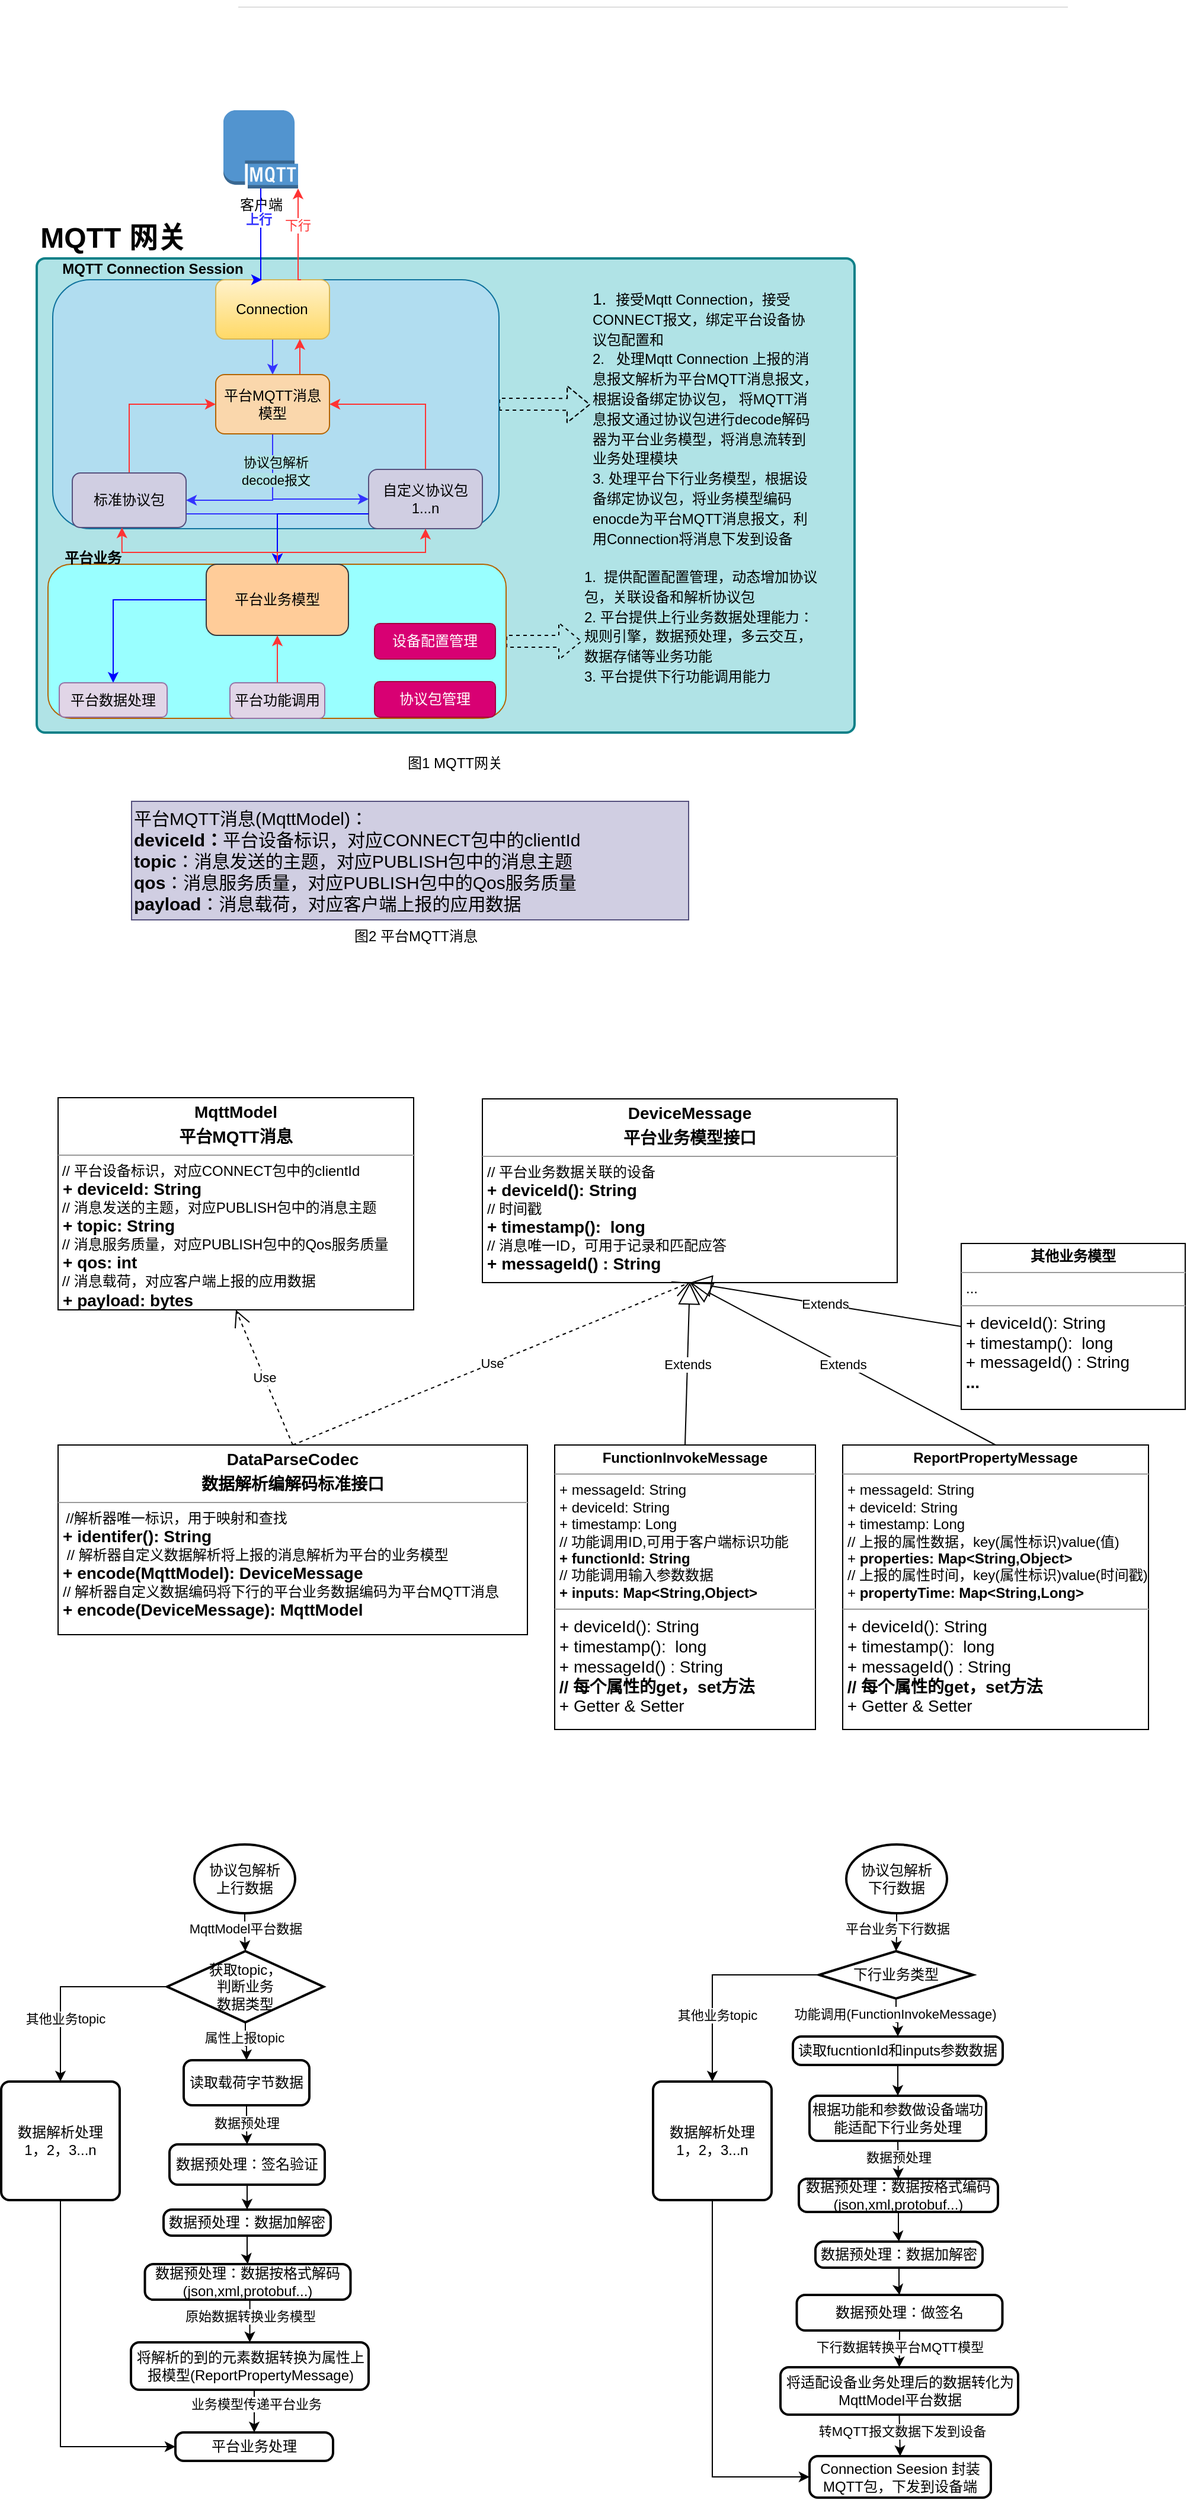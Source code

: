 <mxfile version="21.6.2" type="github">
  <diagram id="iBte2pI2jz2rYQuNefFY" name="第 1 页">
    <mxGraphModel dx="1257" dy="648" grid="1" gridSize="10" guides="1" tooltips="1" connect="1" arrows="1" fold="1" page="1" pageScale="1" pageWidth="827" pageHeight="1169" math="0" shadow="0">
      <root>
        <mxCell id="0" />
        <mxCell id="1" parent="0" />
        <mxCell id="woK0yzQSYLWEiJonhJk_-3" value="客户端" style="outlineConnect=0;dashed=0;verticalLabelPosition=bottom;verticalAlign=top;align=center;html=1;shape=mxgraph.aws3.mqtt_protocol;fillColor=#5294CF;gradientColor=none;" parent="1" vertex="1">
          <mxGeometry x="417.5" y="327" width="63" height="66" as="geometry" />
        </mxCell>
        <mxCell id="woK0yzQSYLWEiJonhJk_-5" value="" style="rounded=1;whiteSpace=wrap;html=1;absoluteArcSize=1;arcSize=14;strokeWidth=2;fillColor=#b0e3e6;strokeColor=#0e8088;" parent="1" vertex="1">
          <mxGeometry x="260" y="452" width="690" height="400" as="geometry" />
        </mxCell>
        <mxCell id="woK0yzQSYLWEiJonhJk_-6" value="&lt;b&gt;&lt;font style=&quot;font-size: 24px;&quot;&gt;MQTT 网关&lt;/font&gt;&lt;/b&gt;" style="text;html=1;strokeColor=none;fillColor=none;align=center;verticalAlign=middle;whiteSpace=wrap;rounded=0;" parent="1" vertex="1">
          <mxGeometry x="249" y="417" width="151" height="35" as="geometry" />
        </mxCell>
        <mxCell id="woK0yzQSYLWEiJonhJk_-31" style="edgeStyle=orthogonalEdgeStyle;rounded=0;orthogonalLoop=1;jettySize=auto;html=1;entryX=0;entryY=0.5;entryDx=0;entryDy=0;shape=flexArrow;dashed=1;exitX=1;exitY=0.5;exitDx=0;exitDy=0;" parent="1" source="woK0yzQSYLWEiJonhJk_-7" target="woK0yzQSYLWEiJonhJk_-26" edge="1">
          <mxGeometry relative="1" as="geometry" />
        </mxCell>
        <mxCell id="woK0yzQSYLWEiJonhJk_-7" value="" style="rounded=1;whiteSpace=wrap;html=1;fillColor=#b1ddf0;strokeColor=#10739e;" parent="1" vertex="1">
          <mxGeometry x="273.5" y="470" width="376.5" height="210" as="geometry" />
        </mxCell>
        <mxCell id="woK0yzQSYLWEiJonhJk_-9" value="&lt;b&gt;MQTT Connection Session&lt;/b&gt;" style="text;html=1;strokeColor=none;fillColor=none;align=center;verticalAlign=middle;whiteSpace=wrap;rounded=0;" parent="1" vertex="1">
          <mxGeometry x="278" y="446" width="160" height="29" as="geometry" />
        </mxCell>
        <mxCell id="woK0yzQSYLWEiJonhJk_-37" style="edgeStyle=orthogonalEdgeStyle;rounded=0;orthogonalLoop=1;jettySize=auto;html=1;entryX=0.5;entryY=0;entryDx=0;entryDy=0;strokeColor=#3333FF;" parent="1" source="woK0yzQSYLWEiJonhJk_-10" target="woK0yzQSYLWEiJonhJk_-35" edge="1">
          <mxGeometry relative="1" as="geometry" />
        </mxCell>
        <mxCell id="woK0yzQSYLWEiJonhJk_-10" value="" style="rounded=1;whiteSpace=wrap;html=1;fillColor=#fff2cc;strokeColor=#d6b656;gradientColor=#ffd966;" parent="1" vertex="1">
          <mxGeometry x="411" y="470" width="96" height="50" as="geometry" />
        </mxCell>
        <mxCell id="woK0yzQSYLWEiJonhJk_-72" style="edgeStyle=orthogonalEdgeStyle;rounded=0;orthogonalLoop=1;jettySize=auto;html=1;entryX=1;entryY=1;entryDx=0;entryDy=0;entryPerimeter=0;strokeColor=#FF3333;exitX=0.75;exitY=0;exitDx=0;exitDy=0;" parent="1" source="woK0yzQSYLWEiJonhJk_-10" target="woK0yzQSYLWEiJonhJk_-3" edge="1">
          <mxGeometry relative="1" as="geometry">
            <Array as="points">
              <mxPoint x="480" y="470" />
            </Array>
          </mxGeometry>
        </mxCell>
        <mxCell id="QxR6OnLQPa4rLAfjmDMy-38" value="&lt;font color=&quot;#ff3333&quot;&gt;下行&lt;/font&gt;" style="edgeLabel;html=1;align=center;verticalAlign=middle;resizable=0;points=[];" vertex="1" connectable="0" parent="woK0yzQSYLWEiJonhJk_-72">
          <mxGeometry x="0.245" y="2" relative="1" as="geometry">
            <mxPoint x="1" y="1" as="offset" />
          </mxGeometry>
        </mxCell>
        <mxCell id="woK0yzQSYLWEiJonhJk_-11" value="Connection" style="text;html=1;strokeColor=none;fillColor=none;align=center;verticalAlign=middle;whiteSpace=wrap;rounded=0;" parent="1" vertex="1">
          <mxGeometry x="417.5" y="480" width="81" height="30" as="geometry" />
        </mxCell>
        <mxCell id="woK0yzQSYLWEiJonhJk_-13" style="edgeStyle=orthogonalEdgeStyle;rounded=0;orthogonalLoop=1;jettySize=auto;html=1;strokeColor=#0000FF;" parent="1" source="woK0yzQSYLWEiJonhJk_-3" edge="1">
          <mxGeometry relative="1" as="geometry">
            <mxPoint x="450" y="470" as="targetPoint" />
            <Array as="points">
              <mxPoint x="449" y="440" />
              <mxPoint x="449" y="440" />
            </Array>
          </mxGeometry>
        </mxCell>
        <mxCell id="woK0yzQSYLWEiJonhJk_-14" value="&lt;b&gt;&lt;font color=&quot;#3333ff&quot;&gt;上行&lt;/font&gt;&lt;/b&gt;" style="edgeLabel;html=1;align=center;verticalAlign=middle;resizable=0;points=[];" parent="woK0yzQSYLWEiJonhJk_-13" vertex="1" connectable="0">
          <mxGeometry x="-0.337" y="-2" relative="1" as="geometry">
            <mxPoint as="offset" />
          </mxGeometry>
        </mxCell>
        <mxCell id="woK0yzQSYLWEiJonhJk_-51" style="edgeStyle=orthogonalEdgeStyle;rounded=0;orthogonalLoop=1;jettySize=auto;html=1;exitX=1;exitY=0.75;exitDx=0;exitDy=0;strokeColor=#3333FF;entryX=0.5;entryY=0;entryDx=0;entryDy=0;" parent="1" source="woK0yzQSYLWEiJonhJk_-15" target="woK0yzQSYLWEiJonhJk_-55" edge="1">
          <mxGeometry relative="1" as="geometry">
            <mxPoint x="470" y="710" as="targetPoint" />
          </mxGeometry>
        </mxCell>
        <mxCell id="woK0yzQSYLWEiJonhJk_-69" style="edgeStyle=orthogonalEdgeStyle;rounded=0;orthogonalLoop=1;jettySize=auto;html=1;entryX=0;entryY=0.5;entryDx=0;entryDy=0;exitX=0.5;exitY=0;exitDx=0;exitDy=0;strokeColor=#FF3333;" parent="1" source="woK0yzQSYLWEiJonhJk_-15" target="woK0yzQSYLWEiJonhJk_-35" edge="1">
          <mxGeometry relative="1" as="geometry" />
        </mxCell>
        <mxCell id="woK0yzQSYLWEiJonhJk_-15" value="标准协议包" style="rounded=1;whiteSpace=wrap;html=1;fillColor=#d0cee2;strokeColor=#56517e;" parent="1" vertex="1">
          <mxGeometry x="290" y="633" width="96" height="46" as="geometry" />
        </mxCell>
        <mxCell id="woK0yzQSYLWEiJonhJk_-70" style="edgeStyle=orthogonalEdgeStyle;rounded=0;orthogonalLoop=1;jettySize=auto;html=1;entryX=1;entryY=0.5;entryDx=0;entryDy=0;exitX=0.5;exitY=0;exitDx=0;exitDy=0;strokeColor=#FF3333;" parent="1" source="woK0yzQSYLWEiJonhJk_-16" target="woK0yzQSYLWEiJonhJk_-35" edge="1">
          <mxGeometry relative="1" as="geometry" />
        </mxCell>
        <mxCell id="woK0yzQSYLWEiJonhJk_-16" value="自定义协议包&lt;br&gt;1...n" style="rounded=1;whiteSpace=wrap;html=1;fillColor=#d0cee2;strokeColor=#56517e;" parent="1" vertex="1">
          <mxGeometry x="540" y="630" width="96" height="50" as="geometry" />
        </mxCell>
        <mxCell id="woK0yzQSYLWEiJonhJk_-50" style="edgeStyle=orthogonalEdgeStyle;rounded=0;orthogonalLoop=1;jettySize=auto;html=1;exitX=0;exitY=0.75;exitDx=0;exitDy=0;entryX=0.5;entryY=0;entryDx=0;entryDy=0;strokeColor=#0000FF;" parent="1" source="woK0yzQSYLWEiJonhJk_-16" target="woK0yzQSYLWEiJonhJk_-55" edge="1">
          <mxGeometry relative="1" as="geometry" />
        </mxCell>
        <mxCell id="woK0yzQSYLWEiJonhJk_-25" value="" style="shape=line;strokeColor=#dddddd;" parent="1" vertex="1">
          <mxGeometry x="430" y="235" width="700" height="10" as="geometry" />
        </mxCell>
        <mxCell id="woK0yzQSYLWEiJonhJk_-26" value="&lt;span style=&quot;background-color: rgb(176, 227, 230);&quot;&gt;1.&amp;nbsp; &lt;font style=&quot;font-size: 12px;&quot;&gt;接受Mqtt Connection，接受CONNECT报文，绑定平台设备协议包配置和&lt;/font&gt;&lt;br&gt;&lt;span style=&quot;font-family: Arial, Helvetica; font-size: 12px; text-align: center;&quot;&gt;2.&amp;nbsp; &amp;nbsp;处理Mqtt Connection 上报的消息报文解析为平台MQTT消息报文，根据设备绑定协议包，&lt;/span&gt;&lt;span style=&quot;font-family: Arial, Helvetica; font-size: 12px; text-align: center;&quot;&gt;&amp;nbsp;将MQTT消息报文通过协议包进行decode解码器为平台业务模型，将消息流转到业务处理模块&lt;br&gt;3. 处理平台下行业务模型，根据设备绑定协议包，将业务模型编码enocde为平台MQTT消息报文，利用Connection将消息下发到设备&lt;br&gt;&lt;/span&gt;&lt;/span&gt;" style="strokeColor=none;fillColor=none;whiteSpace=wrap;html=1;align=left;verticalAlign=top;fontSize=14;" parent="1" vertex="1">
          <mxGeometry x="727" y="470.5" width="193" height="209.5" as="geometry" />
        </mxCell>
        <mxCell id="woK0yzQSYLWEiJonhJk_-42" style="edgeStyle=orthogonalEdgeStyle;rounded=0;orthogonalLoop=1;jettySize=auto;html=1;entryX=1;entryY=0.5;entryDx=0;entryDy=0;exitX=0.5;exitY=1;exitDx=0;exitDy=0;strokeColor=#3333FF;" parent="1" source="woK0yzQSYLWEiJonhJk_-35" target="woK0yzQSYLWEiJonhJk_-15" edge="1">
          <mxGeometry relative="1" as="geometry" />
        </mxCell>
        <mxCell id="woK0yzQSYLWEiJonhJk_-43" style="edgeStyle=orthogonalEdgeStyle;rounded=0;orthogonalLoop=1;jettySize=auto;html=1;entryX=0;entryY=0.5;entryDx=0;entryDy=0;exitX=0.5;exitY=1;exitDx=0;exitDy=0;strokeColor=#3333FF;" parent="1" source="woK0yzQSYLWEiJonhJk_-35" target="woK0yzQSYLWEiJonhJk_-16" edge="1">
          <mxGeometry relative="1" as="geometry" />
        </mxCell>
        <mxCell id="woK0yzQSYLWEiJonhJk_-62" style="edgeStyle=orthogonalEdgeStyle;rounded=0;orthogonalLoop=1;jettySize=auto;html=1;entryX=0;entryY=0.5;entryDx=0;entryDy=0;shape=flexArrow;dashed=1;exitX=1;exitY=0.5;exitDx=0;exitDy=0;" parent="1" source="woK0yzQSYLWEiJonhJk_-32" target="woK0yzQSYLWEiJonhJk_-61" edge="1">
          <mxGeometry relative="1" as="geometry">
            <mxPoint x="650" y="767" as="sourcePoint" />
          </mxGeometry>
        </mxCell>
        <mxCell id="woK0yzQSYLWEiJonhJk_-32" value="" style="rounded=1;whiteSpace=wrap;html=1;fillColor=#99FFFF;strokeColor=#b46504;" parent="1" vertex="1">
          <mxGeometry x="269.5" y="710" width="386.5" height="130" as="geometry" />
        </mxCell>
        <mxCell id="woK0yzQSYLWEiJonhJk_-71" style="edgeStyle=orthogonalEdgeStyle;rounded=0;orthogonalLoop=1;jettySize=auto;html=1;entryX=0.5;entryY=1;entryDx=0;entryDy=0;strokeColor=#FF3333;" parent="1" edge="1">
          <mxGeometry relative="1" as="geometry">
            <mxPoint x="482" y="550" as="sourcePoint" />
            <mxPoint x="482" y="520" as="targetPoint" />
          </mxGeometry>
        </mxCell>
        <mxCell id="woK0yzQSYLWEiJonhJk_-35" value="平台MQTT消息&lt;br&gt;模型" style="rounded=1;whiteSpace=wrap;html=1;fillColor=#fad7ac;strokeColor=#b46504;" parent="1" vertex="1">
          <mxGeometry x="411" y="550" width="96" height="50" as="geometry" />
        </mxCell>
        <mxCell id="woK0yzQSYLWEiJonhJk_-45" value="&lt;span style=&quot;color: rgb(0, 0, 0); font-family: Arial, Helvetica; font-size: 11px; font-style: normal; font-variant-ligatures: normal; font-variant-caps: normal; font-weight: 400; letter-spacing: normal; orphans: 2; text-align: center; text-indent: 0px; text-transform: none; widows: 2; word-spacing: 0px; -webkit-text-stroke-width: 0px; text-decoration-thickness: initial; text-decoration-style: initial; text-decoration-color: initial; float: none; display: inline !important; background-color: rgb(176, 227, 230);&quot;&gt;协议包解析decode报文&lt;/span&gt;" style="text;html=1;strokeColor=none;fillColor=none;align=center;verticalAlign=middle;whiteSpace=wrap;rounded=0;" parent="1" vertex="1">
          <mxGeometry x="426" y="616" width="72" height="30" as="geometry" />
        </mxCell>
        <mxCell id="woK0yzQSYLWEiJonhJk_-58" style="edgeStyle=orthogonalEdgeStyle;rounded=0;orthogonalLoop=1;jettySize=auto;html=1;exitX=0;exitY=0.5;exitDx=0;exitDy=0;strokeColor=#0000FF;" parent="1" source="woK0yzQSYLWEiJonhJk_-55" target="woK0yzQSYLWEiJonhJk_-57" edge="1">
          <mxGeometry relative="1" as="geometry" />
        </mxCell>
        <mxCell id="woK0yzQSYLWEiJonhJk_-67" style="edgeStyle=orthogonalEdgeStyle;rounded=0;orthogonalLoop=1;jettySize=auto;html=1;entryX=0.5;entryY=1;entryDx=0;entryDy=0;exitX=0.5;exitY=0;exitDx=0;exitDy=0;strokeColor=#FF3333;" parent="1" source="woK0yzQSYLWEiJonhJk_-55" target="woK0yzQSYLWEiJonhJk_-16" edge="1">
          <mxGeometry relative="1" as="geometry">
            <Array as="points">
              <mxPoint x="463" y="700" />
              <mxPoint x="588" y="700" />
            </Array>
          </mxGeometry>
        </mxCell>
        <mxCell id="woK0yzQSYLWEiJonhJk_-68" style="edgeStyle=orthogonalEdgeStyle;rounded=0;orthogonalLoop=1;jettySize=auto;html=1;entryX=0.155;entryY=0.995;entryDx=0;entryDy=0;entryPerimeter=0;strokeColor=#FF3333;" parent="1" source="woK0yzQSYLWEiJonhJk_-55" target="woK0yzQSYLWEiJonhJk_-7" edge="1">
          <mxGeometry relative="1" as="geometry">
            <Array as="points">
              <mxPoint x="463" y="700" />
              <mxPoint x="332" y="700" />
            </Array>
          </mxGeometry>
        </mxCell>
        <mxCell id="woK0yzQSYLWEiJonhJk_-55" value="平台业务模型" style="rounded=1;whiteSpace=wrap;html=1;fillColor=#ffcc99;strokeColor=#36393d;" parent="1" vertex="1">
          <mxGeometry x="403" y="710" width="120" height="60" as="geometry" />
        </mxCell>
        <mxCell id="woK0yzQSYLWEiJonhJk_-56" value="&lt;b&gt;平台业务&lt;/b&gt;" style="text;html=1;strokeColor=none;fillColor=none;align=center;verticalAlign=middle;whiteSpace=wrap;rounded=0;" parent="1" vertex="1">
          <mxGeometry x="273.5" y="690" width="66.5" height="30" as="geometry" />
        </mxCell>
        <mxCell id="woK0yzQSYLWEiJonhJk_-57" value="平台数据处理" style="rounded=1;whiteSpace=wrap;html=1;fillColor=#e1d5e7;strokeColor=#9673a6;" parent="1" vertex="1">
          <mxGeometry x="279" y="810" width="91" height="29" as="geometry" />
        </mxCell>
        <mxCell id="woK0yzQSYLWEiJonhJk_-60" style="edgeStyle=orthogonalEdgeStyle;rounded=0;orthogonalLoop=1;jettySize=auto;html=1;entryX=0.5;entryY=1;entryDx=0;entryDy=0;exitX=0.5;exitY=0;exitDx=0;exitDy=0;strokeColor=#FF3333;" parent="1" source="woK0yzQSYLWEiJonhJk_-59" target="woK0yzQSYLWEiJonhJk_-55" edge="1">
          <mxGeometry relative="1" as="geometry" />
        </mxCell>
        <mxCell id="woK0yzQSYLWEiJonhJk_-59" value="平台功能调用" style="rounded=1;whiteSpace=wrap;html=1;fillColor=#e1d5e7;strokeColor=#9673a6;" parent="1" vertex="1">
          <mxGeometry x="423" y="810" width="80" height="30" as="geometry" />
        </mxCell>
        <mxCell id="woK0yzQSYLWEiJonhJk_-61" value="&lt;span style=&quot;background-color: rgb(176, 227, 230);&quot;&gt;&lt;span style=&quot;font-family: Arial, Helvetica; font-size: 12px; text-align: center;&quot;&gt;1.&amp;nbsp; 提供配置配置管理，动态增加协议包，关联设备和解析协议包&lt;br&gt;2. 平台提供上行业务数据处理能力：规则引擎，数据预处理，多云交互，数据存储等业务功能&lt;br&gt;3. 平台提供下行功能调用能力&lt;br&gt;&lt;br&gt;&lt;/span&gt;&lt;/span&gt;" style="strokeColor=none;fillColor=none;whiteSpace=wrap;html=1;align=left;verticalAlign=top;fontSize=14;" parent="1" vertex="1">
          <mxGeometry x="720" y="705" width="200" height="140" as="geometry" />
        </mxCell>
        <mxCell id="j2j0sg28cAgT2Ne_cbJ5-1" value="协议包管理" style="rounded=1;whiteSpace=wrap;html=1;fillColor=#d80073;strokeColor=#A50040;fontColor=#ffffff;" parent="1" vertex="1">
          <mxGeometry x="545" y="809" width="102" height="30" as="geometry" />
        </mxCell>
        <mxCell id="QxR6OnLQPa4rLAfjmDMy-37" value="设备配置管理" style="rounded=1;whiteSpace=wrap;html=1;fillColor=#d80073;strokeColor=#A50040;fontColor=#ffffff;" vertex="1" parent="1">
          <mxGeometry x="545" y="760" width="102" height="30" as="geometry" />
        </mxCell>
        <mxCell id="QxR6OnLQPa4rLAfjmDMy-39" value="图1 MQTT网关" style="text;html=1;strokeColor=none;fillColor=none;align=center;verticalAlign=middle;whiteSpace=wrap;rounded=0;" vertex="1" parent="1">
          <mxGeometry x="566" y="864" width="94" height="28" as="geometry" />
        </mxCell>
        <mxCell id="QxR6OnLQPa4rLAfjmDMy-44" value="&lt;span style=&quot;font-size: 15px; background-color: rgb(208, 206, 226);&quot;&gt;平台MQTT消息(MqttModel)：&lt;br&gt;&lt;b&gt;deviceId：&lt;/b&gt;平台设备标识，对应CONNECT包中的clientId&lt;br&gt;&lt;b&gt;topic&lt;/b&gt;：消息发送的主题，对应PUBLISH包中的消息主题&lt;br&gt;&lt;b&gt;qos&lt;/b&gt;：消息服务质量，对应PUBLISH包中的Qos服务质量&lt;br&gt;&lt;b&gt;payload&lt;/b&gt;：消息载荷，对应客户端上报的应用数据&lt;/span&gt;" style="text;html=1;align=left;verticalAlign=middle;whiteSpace=wrap;rounded=0;fillColor=#D0CEE2;strokeColor=#56517e;" vertex="1" parent="1">
          <mxGeometry x="340" y="910" width="470" height="100" as="geometry" />
        </mxCell>
        <mxCell id="QxR6OnLQPa4rLAfjmDMy-45" value="图2 平台MQTT消息" style="text;html=1;strokeColor=none;fillColor=none;align=center;verticalAlign=middle;whiteSpace=wrap;rounded=0;" vertex="1" parent="1">
          <mxGeometry x="525" y="1009" width="110" height="30" as="geometry" />
        </mxCell>
        <mxCell id="QxR6OnLQPa4rLAfjmDMy-47" value="&lt;p style=&quot;text-align: center; margin: 4px 0px 0px; font-size: 14px;&quot;&gt;&lt;b style=&quot;&quot;&gt;&lt;font style=&quot;font-size: 14px;&quot;&gt;DataParseCodec&lt;/font&gt;&lt;/b&gt;&lt;/p&gt;&lt;p style=&quot;text-align: center; margin: 4px 0px 0px; font-size: 14px;&quot;&gt;&lt;b style=&quot;&quot;&gt;&lt;font style=&quot;font-size: 14px;&quot;&gt;数据解析编解码标准接口&lt;/font&gt;&lt;/b&gt;&lt;br&gt;&lt;/p&gt;&lt;hr size=&quot;1&quot;&gt;&amp;nbsp; //解析器唯一标识，用于映射和查找&lt;br&gt;&lt;p style=&quot;margin:0px;margin-left:4px;&quot;&gt;&lt;b&gt;&lt;font style=&quot;font-size: 14px;&quot;&gt;+ identifer(): String&amp;nbsp;&lt;/font&gt;&lt;/b&gt;&amp;nbsp;&lt;/p&gt;&lt;p style=&quot;margin:0px;margin-left:4px;&quot;&gt;&amp;nbsp;// 解析器自定义数据解析将上报的消息解析为平台的业务模型&lt;br&gt;&lt;b&gt;&lt;font style=&quot;font-size: 14px;&quot;&gt;+ encode(MqttModel): DeviceMessage&amp;nbsp;&lt;/font&gt;&lt;/b&gt;&lt;/p&gt;&lt;p style=&quot;margin:0px;margin-left:4px;&quot;&gt;// 解析器自定义数据编码将下行的平台业务数据编码为平台MQTT消息&lt;br&gt;&lt;/p&gt;&lt;p style=&quot;margin:0px;margin-left:4px;&quot;&gt;&lt;b&gt;&lt;font style=&quot;font-size: 14px;&quot;&gt;+ encode(DeviceMessage): MqttModel&amp;nbsp;&lt;/font&gt;&lt;/b&gt;&lt;br&gt;&lt;/p&gt;&lt;p style=&quot;margin:0px;margin-left:4px;&quot;&gt;&lt;br&gt;&lt;/p&gt;&lt;p style=&quot;margin:0px;margin-left:4px;&quot;&gt;&lt;br&gt;&lt;/p&gt;" style="verticalAlign=top;align=left;overflow=fill;fontSize=12;fontFamily=Helvetica;html=1;whiteSpace=wrap;" vertex="1" parent="1">
          <mxGeometry x="278" y="1453" width="396" height="160" as="geometry" />
        </mxCell>
        <mxCell id="QxR6OnLQPa4rLAfjmDMy-48" value="&lt;p style=&quot;text-align: center; margin: 4px 0px 0px; font-size: 14px;&quot;&gt;&lt;b style=&quot;&quot;&gt;&lt;font style=&quot;font-size: 14px;&quot;&gt;DeviceMessage&lt;/font&gt;&lt;/b&gt;&lt;/p&gt;&lt;p style=&quot;text-align: center; margin: 4px 0px 0px; font-size: 14px;&quot;&gt;&lt;b style=&quot;&quot;&gt;&lt;font style=&quot;font-size: 14px;&quot;&gt;平台业务模型接口&lt;/font&gt;&lt;/b&gt;&lt;/p&gt;&lt;hr size=&quot;1&quot;&gt;&lt;p style=&quot;margin:0px;margin-left:4px;&quot;&gt;// 平台业务数据关联的设备&lt;br&gt;&lt;/p&gt;&lt;p style=&quot;margin:0px;margin-left:4px;&quot;&gt;&lt;b&gt;&lt;font style=&quot;font-size: 14px;&quot;&gt;+ deviceId(): String&amp;nbsp;&lt;/font&gt;&lt;/b&gt;&lt;br&gt;// 时间戳&lt;br&gt;&lt;/p&gt;&lt;p style=&quot;margin:0px;margin-left:4px;&quot;&gt;&lt;b&gt;&lt;font style=&quot;font-size: 14px;&quot;&gt;+ timestamp():&amp;nbsp; long&amp;nbsp;&lt;/font&gt;&lt;/b&gt;&lt;/p&gt;&lt;p style=&quot;margin:0px;margin-left:4px;&quot;&gt;// 消息唯一ID，可用于记录和匹配应答&lt;br&gt;&lt;/p&gt;&lt;p style=&quot;margin:0px;margin-left:4px;&quot;&gt;&lt;b&gt;&lt;font style=&quot;font-size: 14px;&quot;&gt;+ messageId() : String&amp;nbsp;&lt;/font&gt;&lt;/b&gt;&lt;/p&gt;" style="verticalAlign=top;align=left;overflow=fill;fontSize=12;fontFamily=Helvetica;html=1;whiteSpace=wrap;" vertex="1" parent="1">
          <mxGeometry x="636" y="1161" width="350" height="155" as="geometry" />
        </mxCell>
        <mxCell id="QxR6OnLQPa4rLAfjmDMy-49" value="Use" style="endArrow=open;endSize=12;dashed=1;html=1;rounded=0;exitX=0.5;exitY=0;exitDx=0;exitDy=0;entryX=0.5;entryY=1;entryDx=0;entryDy=0;" edge="1" parent="1" source="QxR6OnLQPa4rLAfjmDMy-47" target="QxR6OnLQPa4rLAfjmDMy-48">
          <mxGeometry width="160" relative="1" as="geometry">
            <mxPoint x="740" y="1323" as="sourcePoint" />
            <mxPoint x="900" y="1323" as="targetPoint" />
          </mxGeometry>
        </mxCell>
        <mxCell id="QxR6OnLQPa4rLAfjmDMy-50" value="&lt;p style=&quot;margin: 4px 0px 0px; text-align: center; font-size: 14px;&quot;&gt;&lt;b style=&quot;&quot;&gt;&lt;font style=&quot;font-size: 14px;&quot;&gt;MqttModel&lt;/font&gt;&lt;/b&gt;&lt;/p&gt;&lt;p style=&quot;margin: 4px 0px 0px; text-align: center; font-size: 14px;&quot;&gt;&lt;b style=&quot;&quot;&gt;&lt;font style=&quot;font-size: 14px;&quot;&gt;平台MQTT消息&lt;/font&gt;&lt;br&gt;&lt;/b&gt;&lt;/p&gt;&lt;hr size=&quot;1&quot;&gt;&amp;nbsp;// 平台设备标识，对应CONNECT包中的clientId&lt;p style=&quot;margin:0px;margin-left:4px;&quot;&gt;&lt;span style=&quot;background-color: initial; font-size: 14px;&quot;&gt;&lt;b&gt;+ deviceId: String&lt;/b&gt;&lt;/span&gt;&lt;br&gt;&lt;/p&gt;&amp;nbsp;// 消息发送的主题，对应PUBLISH包中的消息主题&lt;p style=&quot;margin:0px;margin-left:4px;&quot;&gt;&lt;b&gt;&lt;font style=&quot;font-size: 14px;&quot;&gt;+ topic: String&lt;/font&gt;&lt;/b&gt;&lt;br&gt;&lt;/p&gt;&amp;nbsp;// 消息服务质量，对应PUBLISH包中的Qos服务质量&lt;p style=&quot;margin: 0px 0px 0px 4px; font-size: 14px;&quot;&gt;&lt;b style=&quot;&quot;&gt;&lt;font style=&quot;font-size: 14px;&quot;&gt;+ qos: int&lt;br&gt;&lt;/font&gt;&lt;/b&gt;&lt;/p&gt;&amp;nbsp;// 消息载荷，对应客户端上报的应用数据&lt;p style=&quot;margin:0px;margin-left:4px;&quot;&gt;&lt;b&gt;&lt;font style=&quot;font-size: 14px;&quot;&gt;+ payload: bytes&lt;/font&gt;&lt;/b&gt;&lt;/p&gt;" style="verticalAlign=top;align=left;overflow=fill;fontSize=12;fontFamily=Helvetica;html=1;whiteSpace=wrap;" vertex="1" parent="1">
          <mxGeometry x="278" y="1160" width="300" height="179" as="geometry" />
        </mxCell>
        <mxCell id="QxR6OnLQPa4rLAfjmDMy-51" value="Use" style="endArrow=open;endSize=12;dashed=1;html=1;rounded=0;exitX=0.5;exitY=0;exitDx=0;exitDy=0;entryX=0.5;entryY=1;entryDx=0;entryDy=0;" edge="1" parent="1" source="QxR6OnLQPa4rLAfjmDMy-47" target="QxR6OnLQPa4rLAfjmDMy-50">
          <mxGeometry width="160" relative="1" as="geometry">
            <mxPoint x="232" y="1498" as="sourcePoint" />
            <mxPoint x="390" y="1329" as="targetPoint" />
          </mxGeometry>
        </mxCell>
        <mxCell id="QxR6OnLQPa4rLAfjmDMy-54" value="&lt;p style=&quot;margin:0px;margin-top:4px;text-align:center;&quot;&gt;&lt;b style=&quot;border-color: var(--border-color);&quot;&gt;ReportPropertyMessage&lt;/b&gt;&lt;br&gt;&lt;/p&gt;&lt;hr size=&quot;1&quot;&gt;&lt;p style=&quot;margin:0px;margin-left:4px;&quot;&gt;+&amp;nbsp;messageId&lt;span style=&quot;background-color: initial;&quot;&gt;: String&lt;/span&gt;&lt;/p&gt;&lt;p style=&quot;margin:0px;margin-left:4px;&quot;&gt;+ deviceId: String&lt;span style=&quot;background-color: initial;&quot;&gt;&lt;br&gt;&lt;/span&gt;&lt;/p&gt;&lt;p style=&quot;margin:0px;margin-left:4px;&quot;&gt;+&amp;nbsp;timestamp: Long&lt;br&gt;&lt;/p&gt;&lt;p style=&quot;margin:0px;margin-left:4px;&quot;&gt;// 上报的属性数据，key(属性标识)value(值)&lt;/p&gt;&lt;p style=&quot;margin:0px;margin-left:4px;&quot;&gt;+&lt;b&gt;&amp;nbsp;properties&lt;span style=&quot;background-color: initial;&quot;&gt;: Map&amp;lt;String,Object&amp;gt;&lt;/span&gt;&lt;/b&gt;&lt;/p&gt;&lt;p style=&quot;margin:0px;margin-left:4px;&quot;&gt;&lt;span style=&quot;background-color: initial;&quot;&gt;// 上报的属性时间，key(属性标识)value(时间戳)&lt;/span&gt;&lt;/p&gt;&lt;p style=&quot;margin:0px;margin-left:4px;&quot;&gt;+&lt;b&gt;&amp;nbsp;propertyTime: Map&amp;lt;String,Long&amp;gt;&lt;/b&gt;&lt;span style=&quot;background-color: initial;&quot;&gt;&lt;br&gt;&lt;/span&gt;&lt;/p&gt;&lt;hr size=&quot;1&quot;&gt;&lt;p style=&quot;margin:0px;margin-left:4px;&quot;&gt;&lt;span style=&quot;border-color: var(--border-color);&quot;&gt;&lt;font style=&quot;border-color: var(--border-color); font-size: 14px;&quot;&gt;+ deviceId(): String&amp;nbsp;&lt;/font&gt;&lt;/span&gt;&lt;br&gt;&lt;/p&gt;&lt;p style=&quot;margin:0px;margin-left:4px;&quot;&gt;&lt;span style=&quot;border-color: var(--border-color);&quot;&gt;&lt;font style=&quot;border-color: var(--border-color); font-size: 14px;&quot;&gt;&lt;/font&gt;&lt;/span&gt;&lt;/p&gt;&lt;p style=&quot;border-color: var(--border-color); margin: 0px 0px 0px 4px;&quot;&gt;&lt;span style=&quot;border-color: var(--border-color);&quot;&gt;&lt;font style=&quot;border-color: var(--border-color); font-size: 14px;&quot;&gt;+ timestamp():&amp;nbsp; long&amp;nbsp;&lt;/font&gt;&lt;/span&gt;&lt;/p&gt;&lt;div&gt;&lt;span style=&quot;border-color: var(--border-color);&quot;&gt;&lt;font style=&quot;border-color: var(--border-color); font-size: 14px;&quot;&gt;&lt;span style=&quot;border-color: var(--border-color); font-size: 12px;&quot;&gt;&lt;font style=&quot;border-color: var(--border-color); font-size: 14px;&quot;&gt;&amp;nbsp;+ messageId() : String&lt;b&gt;&amp;nbsp;&lt;/b&gt;&lt;/font&gt;&lt;/span&gt;&lt;br&gt;&lt;/font&gt;&lt;/span&gt;&lt;/div&gt;&lt;div&gt;&lt;span style=&quot;font-size: 14px;&quot;&gt;&lt;b&gt;&amp;nbsp;// 每个属性的get，set方法&lt;/b&gt;&lt;/span&gt;&lt;/div&gt;&lt;div&gt;&lt;span style=&quot;border-color: var(--border-color);&quot;&gt;&lt;font style=&quot;border-color: var(--border-color); font-size: 14px;&quot;&gt;&lt;span style=&quot;border-color: var(--border-color); font-size: 12px;&quot;&gt;&lt;font style=&quot;border-color: var(--border-color); font-size: 14px;&quot;&gt;&lt;b&gt;&amp;nbsp;&lt;/b&gt;+ Getter &amp;amp; Setter&lt;/font&gt;&lt;/span&gt;&lt;/font&gt;&lt;/span&gt;&lt;/div&gt;" style="verticalAlign=top;align=left;overflow=fill;fontSize=12;fontFamily=Helvetica;html=1;whiteSpace=wrap;" vertex="1" parent="1">
          <mxGeometry x="940" y="1453" width="258" height="240" as="geometry" />
        </mxCell>
        <mxCell id="QxR6OnLQPa4rLAfjmDMy-56" value="Extends" style="endArrow=block;endSize=16;endFill=0;html=1;rounded=0;exitX=0.5;exitY=0;exitDx=0;exitDy=0;entryX=0.5;entryY=1;entryDx=0;entryDy=0;" edge="1" parent="1" source="QxR6OnLQPa4rLAfjmDMy-54" target="QxR6OnLQPa4rLAfjmDMy-48">
          <mxGeometry width="160" relative="1" as="geometry">
            <mxPoint x="1030" y="1433" as="sourcePoint" />
            <mxPoint x="870" y="1353" as="targetPoint" />
          </mxGeometry>
        </mxCell>
        <mxCell id="QxR6OnLQPa4rLAfjmDMy-57" value="&lt;p style=&quot;margin:0px;margin-top:4px;text-align:center;&quot;&gt;&lt;b style=&quot;border-color: var(--border-color);&quot;&gt;FunctionInvokeMessage&lt;/b&gt;&lt;br&gt;&lt;/p&gt;&lt;hr size=&quot;1&quot;&gt;&lt;p style=&quot;margin:0px;margin-left:4px;&quot;&gt;+&amp;nbsp;messageId&lt;span style=&quot;background-color: initial;&quot;&gt;: String&lt;/span&gt;&lt;/p&gt;&lt;p style=&quot;margin:0px;margin-left:4px;&quot;&gt;+ deviceId: String&lt;span style=&quot;background-color: initial;&quot;&gt;&lt;br&gt;&lt;/span&gt;&lt;/p&gt;&lt;p style=&quot;margin:0px;margin-left:4px;&quot;&gt;+&amp;nbsp;timestamp: Long&lt;br&gt;&lt;/p&gt;&lt;p style=&quot;margin:0px;margin-left:4px;&quot;&gt;// 功能调用ID,可用于客户端标识功能&lt;/p&gt;&lt;p style=&quot;margin:0px;margin-left:4px;&quot;&gt;&lt;b&gt;+ functionId&lt;span style=&quot;background-color: initial;&quot;&gt;: String&lt;/span&gt;&lt;/b&gt;&lt;/p&gt;&lt;p style=&quot;margin:0px;margin-left:4px;&quot;&gt;&lt;span style=&quot;background-color: initial;&quot;&gt;// 功能调用输入参数数据&lt;/span&gt;&lt;/p&gt;&lt;p style=&quot;margin:0px;margin-left:4px;&quot;&gt;&lt;b&gt;+&amp;nbsp;inputs: Map&amp;lt;String,Object&lt;/b&gt;&lt;b style=&quot;background-color: initial;&quot;&gt;&amp;gt;&lt;/b&gt;&lt;/p&gt;&lt;hr size=&quot;1&quot;&gt;&lt;p style=&quot;margin:0px;margin-left:4px;&quot;&gt;&lt;span style=&quot;border-color: var(--border-color);&quot;&gt;&lt;font style=&quot;border-color: var(--border-color); font-size: 14px;&quot;&gt;+ deviceId(): String&amp;nbsp;&lt;/font&gt;&lt;/span&gt;&lt;br&gt;&lt;/p&gt;&lt;p style=&quot;margin:0px;margin-left:4px;&quot;&gt;&lt;span style=&quot;border-color: var(--border-color);&quot;&gt;&lt;font style=&quot;border-color: var(--border-color); font-size: 14px;&quot;&gt;&lt;/font&gt;&lt;/span&gt;&lt;/p&gt;&lt;p style=&quot;border-color: var(--border-color); margin: 0px 0px 0px 4px;&quot;&gt;&lt;span style=&quot;border-color: var(--border-color);&quot;&gt;&lt;font style=&quot;border-color: var(--border-color); font-size: 14px;&quot;&gt;+ timestamp():&amp;nbsp; long&amp;nbsp;&lt;/font&gt;&lt;/span&gt;&lt;/p&gt;&lt;div&gt;&lt;span style=&quot;border-color: var(--border-color);&quot;&gt;&lt;font style=&quot;border-color: var(--border-color); font-size: 14px;&quot;&gt;&lt;span style=&quot;border-color: var(--border-color); font-size: 12px;&quot;&gt;&lt;font style=&quot;border-color: var(--border-color); font-size: 14px;&quot;&gt;&amp;nbsp;+ messageId() : String&lt;b&gt;&amp;nbsp;&lt;/b&gt;&lt;/font&gt;&lt;/span&gt;&lt;br&gt;&lt;/font&gt;&lt;/span&gt;&lt;/div&gt;&lt;div&gt;&lt;span style=&quot;font-size: 14px;&quot;&gt;&lt;b&gt;&amp;nbsp;// 每个属性的get，set方法&lt;/b&gt;&lt;/span&gt;&lt;/div&gt;&lt;div&gt;&lt;span style=&quot;border-color: var(--border-color);&quot;&gt;&lt;font style=&quot;border-color: var(--border-color); font-size: 14px;&quot;&gt;&lt;span style=&quot;border-color: var(--border-color); font-size: 12px;&quot;&gt;&lt;font style=&quot;border-color: var(--border-color); font-size: 14px;&quot;&gt;&lt;b&gt;&amp;nbsp;&lt;/b&gt;+ Getter &amp;amp; Setter&lt;/font&gt;&lt;/span&gt;&lt;/font&gt;&lt;/span&gt;&lt;/div&gt;" style="verticalAlign=top;align=left;overflow=fill;fontSize=12;fontFamily=Helvetica;html=1;whiteSpace=wrap;" vertex="1" parent="1">
          <mxGeometry x="697" y="1453" width="220" height="240" as="geometry" />
        </mxCell>
        <mxCell id="QxR6OnLQPa4rLAfjmDMy-59" value="Extends" style="endArrow=block;endSize=16;endFill=0;html=1;rounded=0;exitX=0.5;exitY=0;exitDx=0;exitDy=0;entryX=0.5;entryY=1;entryDx=0;entryDy=0;" edge="1" parent="1" source="QxR6OnLQPa4rLAfjmDMy-57" target="QxR6OnLQPa4rLAfjmDMy-48">
          <mxGeometry width="160" relative="1" as="geometry">
            <mxPoint x="1180" y="1456" as="sourcePoint" />
            <mxPoint x="1070" y="1323" as="targetPoint" />
          </mxGeometry>
        </mxCell>
        <mxCell id="QxR6OnLQPa4rLAfjmDMy-60" value="&lt;p style=&quot;margin:0px;margin-top:4px;text-align:center;&quot;&gt;&lt;b&gt;其他业务模型&lt;/b&gt;&lt;/p&gt;&lt;hr size=&quot;1&quot;&gt;&lt;p style=&quot;margin:0px;margin-left:4px;&quot;&gt;...&lt;/p&gt;&lt;hr size=&quot;1&quot;&gt;&lt;p style=&quot;margin:0px;margin-left:4px;&quot;&gt;&lt;span style=&quot;border-color: var(--border-color);&quot;&gt;&lt;font style=&quot;border-color: var(--border-color); font-size: 14px;&quot;&gt;+ deviceId(): String&amp;nbsp;&lt;/font&gt;&lt;/span&gt;&lt;br&gt;&lt;/p&gt;&lt;p style=&quot;margin:0px;margin-left:4px;&quot;&gt;&lt;span style=&quot;border-color: var(--border-color);&quot;&gt;&lt;font style=&quot;border-color: var(--border-color); font-size: 14px;&quot;&gt;&lt;/font&gt;&lt;/span&gt;&lt;/p&gt;&lt;p style=&quot;border-color: var(--border-color); margin: 0px 0px 0px 4px;&quot;&gt;&lt;span style=&quot;border-color: var(--border-color);&quot;&gt;&lt;font style=&quot;border-color: var(--border-color); font-size: 14px;&quot;&gt;+ timestamp():&amp;nbsp; long&amp;nbsp;&lt;/font&gt;&lt;/span&gt;&lt;/p&gt;&lt;div&gt;&lt;span style=&quot;border-color: var(--border-color);&quot;&gt;&lt;font style=&quot;border-color: var(--border-color); font-size: 14px;&quot;&gt;&lt;span style=&quot;border-color: var(--border-color); font-size: 12px;&quot;&gt;&lt;font style=&quot;border-color: var(--border-color); font-size: 14px;&quot;&gt;&amp;nbsp;+ messageId() : String&lt;b&gt;&amp;nbsp;&lt;/b&gt;&lt;/font&gt;&lt;/span&gt;&lt;br&gt;&lt;/font&gt;&lt;/span&gt;&lt;/div&gt;&lt;div&gt;&lt;span style=&quot;font-size: 14px;&quot;&gt;&lt;b&gt;&amp;nbsp;...&lt;br&gt;&lt;/b&gt;&lt;/span&gt;&lt;/div&gt;" style="verticalAlign=top;align=left;overflow=fill;fontSize=12;fontFamily=Helvetica;html=1;whiteSpace=wrap;" vertex="1" parent="1">
          <mxGeometry x="1040" y="1283" width="189" height="140" as="geometry" />
        </mxCell>
        <mxCell id="QxR6OnLQPa4rLAfjmDMy-62" value="Extends" style="endArrow=block;endSize=16;endFill=0;html=1;rounded=0;exitX=0;exitY=0.5;exitDx=0;exitDy=0;entryX=0.5;entryY=1;entryDx=0;entryDy=0;" edge="1" parent="1" source="QxR6OnLQPa4rLAfjmDMy-60" target="QxR6OnLQPa4rLAfjmDMy-48">
          <mxGeometry width="160" relative="1" as="geometry">
            <mxPoint x="1079" y="1463" as="sourcePoint" />
            <mxPoint x="821" y="1340" as="targetPoint" />
          </mxGeometry>
        </mxCell>
        <mxCell id="QxR6OnLQPa4rLAfjmDMy-65" style="edgeStyle=orthogonalEdgeStyle;rounded=0;orthogonalLoop=1;jettySize=auto;html=1;entryX=0.5;entryY=0;entryDx=0;entryDy=0;entryPerimeter=0;" edge="1" parent="1" source="QxR6OnLQPa4rLAfjmDMy-63" target="QxR6OnLQPa4rLAfjmDMy-69">
          <mxGeometry relative="1" as="geometry">
            <mxPoint x="428" y="1880" as="targetPoint" />
          </mxGeometry>
        </mxCell>
        <mxCell id="QxR6OnLQPa4rLAfjmDMy-66" value="MqttModel平台数据" style="edgeLabel;html=1;align=center;verticalAlign=middle;resizable=0;points=[];" vertex="1" connectable="0" parent="QxR6OnLQPa4rLAfjmDMy-65">
          <mxGeometry x="-0.191" relative="1" as="geometry">
            <mxPoint as="offset" />
          </mxGeometry>
        </mxCell>
        <mxCell id="QxR6OnLQPa4rLAfjmDMy-63" value="协议包解析&lt;br&gt;上行数据" style="strokeWidth=2;html=1;shape=mxgraph.flowchart.start_2;whiteSpace=wrap;" vertex="1" parent="1">
          <mxGeometry x="393" y="1790" width="85" height="58" as="geometry" />
        </mxCell>
        <mxCell id="QxR6OnLQPa4rLAfjmDMy-71" style="edgeStyle=orthogonalEdgeStyle;rounded=0;orthogonalLoop=1;jettySize=auto;html=1;entryX=0.5;entryY=0;entryDx=0;entryDy=0;" edge="1" parent="1" source="QxR6OnLQPa4rLAfjmDMy-69" target="QxR6OnLQPa4rLAfjmDMy-70">
          <mxGeometry relative="1" as="geometry" />
        </mxCell>
        <mxCell id="QxR6OnLQPa4rLAfjmDMy-72" value="属性上报topic" style="edgeLabel;html=1;align=center;verticalAlign=middle;resizable=0;points=[];" vertex="1" connectable="0" parent="QxR6OnLQPa4rLAfjmDMy-71">
          <mxGeometry x="-0.246" y="-1" relative="1" as="geometry">
            <mxPoint as="offset" />
          </mxGeometry>
        </mxCell>
        <mxCell id="QxR6OnLQPa4rLAfjmDMy-74" style="edgeStyle=orthogonalEdgeStyle;rounded=0;orthogonalLoop=1;jettySize=auto;html=1;entryX=0.5;entryY=0;entryDx=0;entryDy=0;" edge="1" parent="1" source="QxR6OnLQPa4rLAfjmDMy-69" target="QxR6OnLQPa4rLAfjmDMy-73">
          <mxGeometry relative="1" as="geometry" />
        </mxCell>
        <mxCell id="QxR6OnLQPa4rLAfjmDMy-75" value="其他业务topic" style="edgeLabel;html=1;align=center;verticalAlign=middle;resizable=0;points=[];" vertex="1" connectable="0" parent="QxR6OnLQPa4rLAfjmDMy-74">
          <mxGeometry x="0.372" y="4" relative="1" as="geometry">
            <mxPoint as="offset" />
          </mxGeometry>
        </mxCell>
        <mxCell id="QxR6OnLQPa4rLAfjmDMy-69" value="获取topic，&lt;br&gt;判断业务&lt;br&gt;数据类型" style="strokeWidth=2;html=1;shape=mxgraph.flowchart.decision;whiteSpace=wrap;" vertex="1" parent="1">
          <mxGeometry x="370" y="1880" width="132" height="60" as="geometry" />
        </mxCell>
        <mxCell id="QxR6OnLQPa4rLAfjmDMy-77" style="edgeStyle=orthogonalEdgeStyle;rounded=0;orthogonalLoop=1;jettySize=auto;html=1;entryX=0.5;entryY=0;entryDx=0;entryDy=0;" edge="1" parent="1" source="QxR6OnLQPa4rLAfjmDMy-70" target="QxR6OnLQPa4rLAfjmDMy-76">
          <mxGeometry relative="1" as="geometry" />
        </mxCell>
        <mxCell id="QxR6OnLQPa4rLAfjmDMy-78" value="数据预处理" style="edgeLabel;html=1;align=center;verticalAlign=middle;resizable=0;points=[];" vertex="1" connectable="0" parent="QxR6OnLQPa4rLAfjmDMy-77">
          <mxGeometry x="0.047" relative="1" as="geometry">
            <mxPoint y="-3" as="offset" />
          </mxGeometry>
        </mxCell>
        <mxCell id="QxR6OnLQPa4rLAfjmDMy-70" value="读取载荷字节数据" style="rounded=1;whiteSpace=wrap;html=1;absoluteArcSize=1;arcSize=14;strokeWidth=2;" vertex="1" parent="1">
          <mxGeometry x="384" y="1972" width="106" height="38" as="geometry" />
        </mxCell>
        <mxCell id="QxR6OnLQPa4rLAfjmDMy-94" style="edgeStyle=orthogonalEdgeStyle;rounded=0;orthogonalLoop=1;jettySize=auto;html=1;entryX=0;entryY=0.5;entryDx=0;entryDy=0;exitX=0.5;exitY=1;exitDx=0;exitDy=0;" edge="1" parent="1" source="QxR6OnLQPa4rLAfjmDMy-73" target="QxR6OnLQPa4rLAfjmDMy-91">
          <mxGeometry relative="1" as="geometry" />
        </mxCell>
        <mxCell id="QxR6OnLQPa4rLAfjmDMy-73" value="数据解析处理&lt;br&gt;1，2，3...n" style="rounded=1;whiteSpace=wrap;html=1;absoluteArcSize=1;arcSize=14;strokeWidth=2;" vertex="1" parent="1">
          <mxGeometry x="230" y="1990" width="100" height="100" as="geometry" />
        </mxCell>
        <mxCell id="QxR6OnLQPa4rLAfjmDMy-83" style="edgeStyle=orthogonalEdgeStyle;rounded=0;orthogonalLoop=1;jettySize=auto;html=1;" edge="1" parent="1" source="QxR6OnLQPa4rLAfjmDMy-76" target="QxR6OnLQPa4rLAfjmDMy-80">
          <mxGeometry relative="1" as="geometry" />
        </mxCell>
        <mxCell id="QxR6OnLQPa4rLAfjmDMy-76" value="数据预处理：签名验证" style="rounded=1;whiteSpace=wrap;html=1;absoluteArcSize=1;arcSize=14;strokeWidth=2;" vertex="1" parent="1">
          <mxGeometry x="372" y="2043" width="131" height="34" as="geometry" />
        </mxCell>
        <mxCell id="QxR6OnLQPa4rLAfjmDMy-96" style="edgeStyle=orthogonalEdgeStyle;rounded=0;orthogonalLoop=1;jettySize=auto;html=1;" edge="1" parent="1" source="QxR6OnLQPa4rLAfjmDMy-80" target="QxR6OnLQPa4rLAfjmDMy-81">
          <mxGeometry relative="1" as="geometry" />
        </mxCell>
        <mxCell id="QxR6OnLQPa4rLAfjmDMy-80" value="数据预处理：数据加解密" style="rounded=1;whiteSpace=wrap;html=1;absoluteArcSize=1;arcSize=14;strokeWidth=2;" vertex="1" parent="1">
          <mxGeometry x="367" y="2098" width="141" height="22" as="geometry" />
        </mxCell>
        <mxCell id="QxR6OnLQPa4rLAfjmDMy-89" style="edgeStyle=orthogonalEdgeStyle;rounded=0;orthogonalLoop=1;jettySize=auto;html=1;entryX=0.5;entryY=0;entryDx=0;entryDy=0;exitX=0.5;exitY=1;exitDx=0;exitDy=0;" edge="1" parent="1" source="QxR6OnLQPa4rLAfjmDMy-81" target="QxR6OnLQPa4rLAfjmDMy-85">
          <mxGeometry relative="1" as="geometry">
            <mxPoint x="439" y="2232" as="sourcePoint" />
            <mxPoint x="439.25" y="2302" as="targetPoint" />
          </mxGeometry>
        </mxCell>
        <mxCell id="QxR6OnLQPa4rLAfjmDMy-90" value="原始数据转换业务模型" style="edgeLabel;html=1;align=center;verticalAlign=middle;resizable=0;points=[];" vertex="1" connectable="0" parent="QxR6OnLQPa4rLAfjmDMy-89">
          <mxGeometry x="-0.391" y="3" relative="1" as="geometry">
            <mxPoint x="-3" y="4" as="offset" />
          </mxGeometry>
        </mxCell>
        <mxCell id="QxR6OnLQPa4rLAfjmDMy-81" value="数据预处理：数据按格式解码&lt;br&gt;(json,xml,protobuf...)" style="rounded=1;whiteSpace=wrap;html=1;absoluteArcSize=1;arcSize=14;strokeWidth=2;" vertex="1" parent="1">
          <mxGeometry x="351.25" y="2144" width="173.5" height="30" as="geometry" />
        </mxCell>
        <mxCell id="QxR6OnLQPa4rLAfjmDMy-92" style="edgeStyle=orthogonalEdgeStyle;rounded=0;orthogonalLoop=1;jettySize=auto;html=1;entryX=0.5;entryY=0;entryDx=0;entryDy=0;exitX=0.5;exitY=1;exitDx=0;exitDy=0;" edge="1" parent="1" source="QxR6OnLQPa4rLAfjmDMy-85" target="QxR6OnLQPa4rLAfjmDMy-91">
          <mxGeometry relative="1" as="geometry">
            <mxPoint x="439.211" y="2357" as="sourcePoint" />
          </mxGeometry>
        </mxCell>
        <mxCell id="QxR6OnLQPa4rLAfjmDMy-93" value="业务模型传递平台业务" style="edgeLabel;html=1;align=center;verticalAlign=middle;resizable=0;points=[];" vertex="1" connectable="0" parent="QxR6OnLQPa4rLAfjmDMy-92">
          <mxGeometry x="-0.318" relative="1" as="geometry">
            <mxPoint x="1" y="2" as="offset" />
          </mxGeometry>
        </mxCell>
        <mxCell id="QxR6OnLQPa4rLAfjmDMy-85" value="将解析的到的元素数据转换为属性上报模型(ReportPropertyMessage)" style="rounded=1;whiteSpace=wrap;html=1;absoluteArcSize=1;arcSize=14;strokeWidth=2;" vertex="1" parent="1">
          <mxGeometry x="339.5" y="2210" width="200.5" height="40" as="geometry" />
        </mxCell>
        <mxCell id="QxR6OnLQPa4rLAfjmDMy-91" value="平台业务处理" style="rounded=1;whiteSpace=wrap;html=1;absoluteArcSize=1;arcSize=14;strokeWidth=2;" vertex="1" parent="1">
          <mxGeometry x="377" y="2286" width="133" height="24" as="geometry" />
        </mxCell>
        <mxCell id="QxR6OnLQPa4rLAfjmDMy-121" style="edgeStyle=orthogonalEdgeStyle;rounded=0;orthogonalLoop=1;jettySize=auto;html=1;entryX=0.5;entryY=0;entryDx=0;entryDy=0;entryPerimeter=0;" edge="1" parent="1" source="QxR6OnLQPa4rLAfjmDMy-123" target="QxR6OnLQPa4rLAfjmDMy-128">
          <mxGeometry relative="1" as="geometry">
            <mxPoint x="978" y="1880" as="targetPoint" />
          </mxGeometry>
        </mxCell>
        <mxCell id="QxR6OnLQPa4rLAfjmDMy-122" value="平台业务下行数据" style="edgeLabel;html=1;align=center;verticalAlign=middle;resizable=0;points=[];" vertex="1" connectable="0" parent="QxR6OnLQPa4rLAfjmDMy-121">
          <mxGeometry x="-0.191" relative="1" as="geometry">
            <mxPoint as="offset" />
          </mxGeometry>
        </mxCell>
        <mxCell id="QxR6OnLQPa4rLAfjmDMy-123" value="协议包解析&lt;br&gt;下行数据" style="strokeWidth=2;html=1;shape=mxgraph.flowchart.start_2;whiteSpace=wrap;" vertex="1" parent="1">
          <mxGeometry x="943" y="1790" width="85" height="58" as="geometry" />
        </mxCell>
        <mxCell id="QxR6OnLQPa4rLAfjmDMy-124" style="edgeStyle=orthogonalEdgeStyle;rounded=0;orthogonalLoop=1;jettySize=auto;html=1;entryX=0.5;entryY=0;entryDx=0;entryDy=0;" edge="1" parent="1" source="QxR6OnLQPa4rLAfjmDMy-128" target="QxR6OnLQPa4rLAfjmDMy-131">
          <mxGeometry relative="1" as="geometry" />
        </mxCell>
        <mxCell id="QxR6OnLQPa4rLAfjmDMy-125" value="功能调用(FunctionInvokeMessage)" style="edgeLabel;html=1;align=center;verticalAlign=middle;resizable=0;points=[];" vertex="1" connectable="0" parent="QxR6OnLQPa4rLAfjmDMy-124">
          <mxGeometry x="-0.246" y="-1" relative="1" as="geometry">
            <mxPoint as="offset" />
          </mxGeometry>
        </mxCell>
        <mxCell id="QxR6OnLQPa4rLAfjmDMy-126" style="edgeStyle=orthogonalEdgeStyle;rounded=0;orthogonalLoop=1;jettySize=auto;html=1;entryX=0.5;entryY=0;entryDx=0;entryDy=0;" edge="1" parent="1" source="QxR6OnLQPa4rLAfjmDMy-128" target="QxR6OnLQPa4rLAfjmDMy-133">
          <mxGeometry relative="1" as="geometry" />
        </mxCell>
        <mxCell id="QxR6OnLQPa4rLAfjmDMy-127" value="其他业务topic" style="edgeLabel;html=1;align=center;verticalAlign=middle;resizable=0;points=[];" vertex="1" connectable="0" parent="QxR6OnLQPa4rLAfjmDMy-126">
          <mxGeometry x="0.372" y="4" relative="1" as="geometry">
            <mxPoint as="offset" />
          </mxGeometry>
        </mxCell>
        <mxCell id="QxR6OnLQPa4rLAfjmDMy-128" value="下行业务类型" style="strokeWidth=2;html=1;shape=mxgraph.flowchart.decision;whiteSpace=wrap;" vertex="1" parent="1">
          <mxGeometry x="920" y="1880" width="130" height="40" as="geometry" />
        </mxCell>
        <mxCell id="QxR6OnLQPa4rLAfjmDMy-129" style="edgeStyle=orthogonalEdgeStyle;rounded=0;orthogonalLoop=1;jettySize=auto;html=1;entryX=0.5;entryY=0;entryDx=0;entryDy=0;exitX=0.5;exitY=1;exitDx=0;exitDy=0;" edge="1" parent="1" source="QxR6OnLQPa4rLAfjmDMy-145" target="QxR6OnLQPa4rLAfjmDMy-135">
          <mxGeometry relative="1" as="geometry">
            <mxPoint x="990" y="2050" as="sourcePoint" />
          </mxGeometry>
        </mxCell>
        <mxCell id="QxR6OnLQPa4rLAfjmDMy-130" value="数据预处理" style="edgeLabel;html=1;align=center;verticalAlign=middle;resizable=0;points=[];" vertex="1" connectable="0" parent="QxR6OnLQPa4rLAfjmDMy-129">
          <mxGeometry x="0.047" relative="1" as="geometry">
            <mxPoint y="-3" as="offset" />
          </mxGeometry>
        </mxCell>
        <mxCell id="QxR6OnLQPa4rLAfjmDMy-146" style="edgeStyle=orthogonalEdgeStyle;rounded=0;orthogonalLoop=1;jettySize=auto;html=1;entryX=0.5;entryY=0;entryDx=0;entryDy=0;" edge="1" parent="1" source="QxR6OnLQPa4rLAfjmDMy-131" target="QxR6OnLQPa4rLAfjmDMy-145">
          <mxGeometry relative="1" as="geometry" />
        </mxCell>
        <mxCell id="QxR6OnLQPa4rLAfjmDMy-131" value="读取fucntionId和inputs参数数据" style="rounded=1;whiteSpace=wrap;html=1;absoluteArcSize=1;arcSize=14;strokeWidth=2;" vertex="1" parent="1">
          <mxGeometry x="898" y="1952" width="177" height="24" as="geometry" />
        </mxCell>
        <mxCell id="QxR6OnLQPa4rLAfjmDMy-132" style="edgeStyle=orthogonalEdgeStyle;rounded=0;orthogonalLoop=1;jettySize=auto;html=1;entryX=0;entryY=0.5;entryDx=0;entryDy=0;exitX=0.5;exitY=1;exitDx=0;exitDy=0;" edge="1" parent="1" source="QxR6OnLQPa4rLAfjmDMy-133" target="QxR6OnLQPa4rLAfjmDMy-144">
          <mxGeometry relative="1" as="geometry" />
        </mxCell>
        <mxCell id="QxR6OnLQPa4rLAfjmDMy-133" value="数据解析处理&lt;br&gt;1，2，3...n" style="rounded=1;whiteSpace=wrap;html=1;absoluteArcSize=1;arcSize=14;strokeWidth=2;" vertex="1" parent="1">
          <mxGeometry x="780" y="1990" width="100" height="100" as="geometry" />
        </mxCell>
        <mxCell id="QxR6OnLQPa4rLAfjmDMy-134" style="edgeStyle=orthogonalEdgeStyle;rounded=0;orthogonalLoop=1;jettySize=auto;html=1;" edge="1" parent="1" source="QxR6OnLQPa4rLAfjmDMy-135" target="QxR6OnLQPa4rLAfjmDMy-137">
          <mxGeometry relative="1" as="geometry" />
        </mxCell>
        <mxCell id="QxR6OnLQPa4rLAfjmDMy-135" value="数据预处理：数据按格式编码&lt;br style=&quot;border-color: var(--border-color);&quot;&gt;(json,xml,protobuf...)&lt;br&gt;" style="rounded=1;whiteSpace=wrap;html=1;absoluteArcSize=1;arcSize=14;strokeWidth=2;" vertex="1" parent="1">
          <mxGeometry x="903" y="2072" width="168" height="28" as="geometry" />
        </mxCell>
        <mxCell id="QxR6OnLQPa4rLAfjmDMy-147" style="edgeStyle=orthogonalEdgeStyle;rounded=0;orthogonalLoop=1;jettySize=auto;html=1;entryX=0.5;entryY=0;entryDx=0;entryDy=0;" edge="1" parent="1" source="QxR6OnLQPa4rLAfjmDMy-137" target="QxR6OnLQPa4rLAfjmDMy-140">
          <mxGeometry relative="1" as="geometry" />
        </mxCell>
        <mxCell id="QxR6OnLQPa4rLAfjmDMy-137" value="数据预处理：数据加解密" style="rounded=1;whiteSpace=wrap;html=1;absoluteArcSize=1;arcSize=14;strokeWidth=2;" vertex="1" parent="1">
          <mxGeometry x="917" y="2125" width="141" height="22" as="geometry" />
        </mxCell>
        <mxCell id="QxR6OnLQPa4rLAfjmDMy-138" style="edgeStyle=orthogonalEdgeStyle;rounded=0;orthogonalLoop=1;jettySize=auto;html=1;entryX=0.5;entryY=0;entryDx=0;entryDy=0;exitX=0.5;exitY=1;exitDx=0;exitDy=0;" edge="1" parent="1" source="QxR6OnLQPa4rLAfjmDMy-140" target="QxR6OnLQPa4rLAfjmDMy-143">
          <mxGeometry relative="1" as="geometry">
            <mxPoint x="989" y="2271" as="sourcePoint" />
            <mxPoint x="989.75" y="2249" as="targetPoint" />
          </mxGeometry>
        </mxCell>
        <mxCell id="QxR6OnLQPa4rLAfjmDMy-139" value="下行数据转换平台MQTT模型" style="edgeLabel;html=1;align=center;verticalAlign=middle;resizable=0;points=[];" vertex="1" connectable="0" parent="QxR6OnLQPa4rLAfjmDMy-138">
          <mxGeometry x="-0.391" y="3" relative="1" as="geometry">
            <mxPoint x="-3" y="4" as="offset" />
          </mxGeometry>
        </mxCell>
        <mxCell id="QxR6OnLQPa4rLAfjmDMy-140" value="数据预处理：做签名" style="rounded=1;whiteSpace=wrap;html=1;absoluteArcSize=1;arcSize=14;strokeWidth=2;" vertex="1" parent="1">
          <mxGeometry x="901.25" y="2170" width="173.5" height="30" as="geometry" />
        </mxCell>
        <mxCell id="QxR6OnLQPa4rLAfjmDMy-141" style="edgeStyle=orthogonalEdgeStyle;rounded=0;orthogonalLoop=1;jettySize=auto;html=1;entryX=0.5;entryY=0;entryDx=0;entryDy=0;exitX=0.5;exitY=1;exitDx=0;exitDy=0;" edge="1" parent="1" source="QxR6OnLQPa4rLAfjmDMy-143" target="QxR6OnLQPa4rLAfjmDMy-144">
          <mxGeometry relative="1" as="geometry">
            <mxPoint x="989.75" y="2289" as="sourcePoint" />
          </mxGeometry>
        </mxCell>
        <mxCell id="QxR6OnLQPa4rLAfjmDMy-142" value="转MQTT报文数据下发到设备" style="edgeLabel;html=1;align=center;verticalAlign=middle;resizable=0;points=[];" vertex="1" connectable="0" parent="QxR6OnLQPa4rLAfjmDMy-141">
          <mxGeometry x="-0.318" relative="1" as="geometry">
            <mxPoint x="1" y="2" as="offset" />
          </mxGeometry>
        </mxCell>
        <mxCell id="QxR6OnLQPa4rLAfjmDMy-143" value="将适配设备业务处理后的数据转化为MqttModel平台数据" style="rounded=1;whiteSpace=wrap;html=1;absoluteArcSize=1;arcSize=14;strokeWidth=2;" vertex="1" parent="1">
          <mxGeometry x="887.5" y="2231" width="200.5" height="40" as="geometry" />
        </mxCell>
        <mxCell id="QxR6OnLQPa4rLAfjmDMy-144" value="Connection Seesion 封装MQTT包，下发到设备端" style="rounded=1;whiteSpace=wrap;html=1;absoluteArcSize=1;arcSize=14;strokeWidth=2;" vertex="1" parent="1">
          <mxGeometry x="912" y="2306" width="153" height="35" as="geometry" />
        </mxCell>
        <mxCell id="QxR6OnLQPa4rLAfjmDMy-145" value="根据功能和参数做设备端功能适配下行业务处理" style="rounded=1;whiteSpace=wrap;html=1;absoluteArcSize=1;arcSize=14;strokeWidth=2;" vertex="1" parent="1">
          <mxGeometry x="912" y="2002" width="149" height="38" as="geometry" />
        </mxCell>
      </root>
    </mxGraphModel>
  </diagram>
</mxfile>
